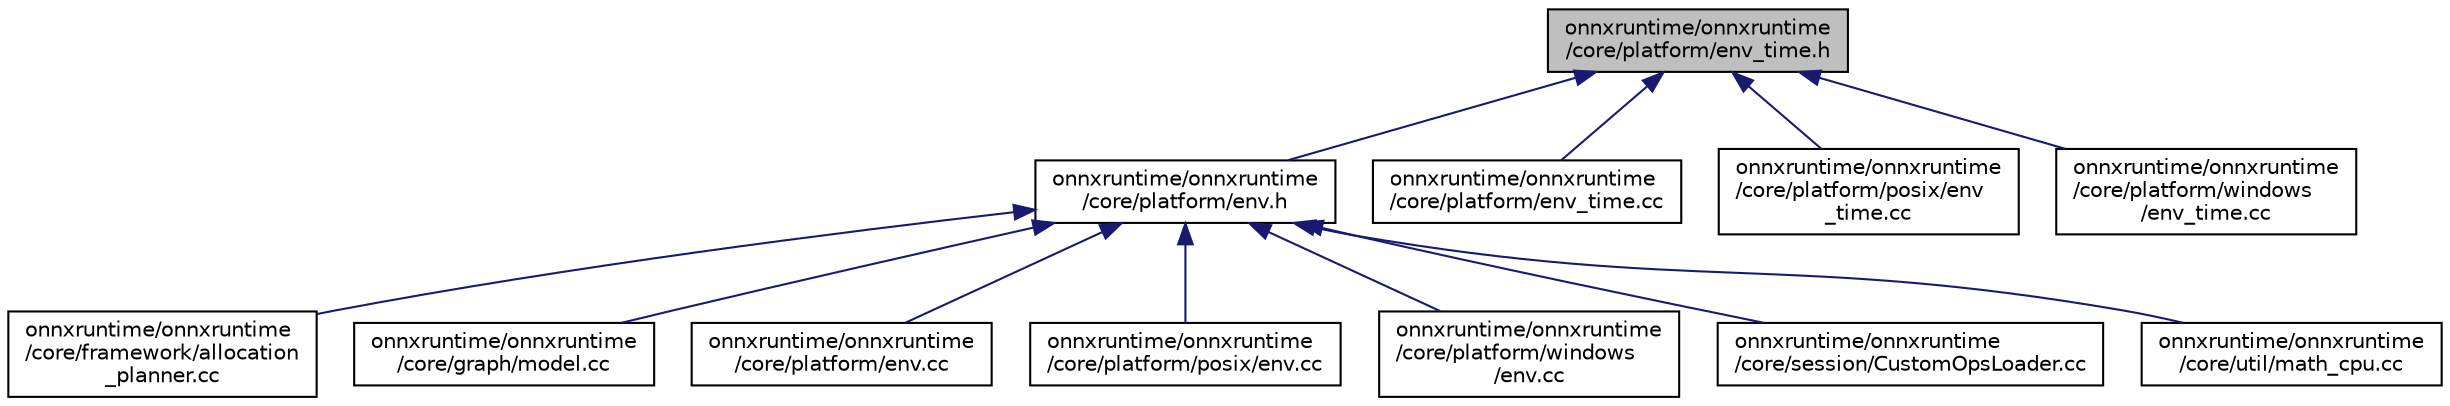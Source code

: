 digraph "onnxruntime/onnxruntime/core/platform/env_time.h"
{
  edge [fontname="Helvetica",fontsize="10",labelfontname="Helvetica",labelfontsize="10"];
  node [fontname="Helvetica",fontsize="10",shape=record];
  Node3 [label="onnxruntime/onnxruntime\l/core/platform/env_time.h",height=0.2,width=0.4,color="black", fillcolor="grey75", style="filled", fontcolor="black"];
  Node3 -> Node4 [dir="back",color="midnightblue",fontsize="10",style="solid"];
  Node4 [label="onnxruntime/onnxruntime\l/core/platform/env.h",height=0.2,width=0.4,color="black", fillcolor="white", style="filled",URL="$env_8h.html"];
  Node4 -> Node5 [dir="back",color="midnightblue",fontsize="10",style="solid"];
  Node5 [label="onnxruntime/onnxruntime\l/core/framework/allocation\l_planner.cc",height=0.2,width=0.4,color="black", fillcolor="white", style="filled",URL="$allocation__planner_8cc.html"];
  Node4 -> Node6 [dir="back",color="midnightblue",fontsize="10",style="solid"];
  Node6 [label="onnxruntime/onnxruntime\l/core/graph/model.cc",height=0.2,width=0.4,color="black", fillcolor="white", style="filled",URL="$model_8cc.html"];
  Node4 -> Node7 [dir="back",color="midnightblue",fontsize="10",style="solid"];
  Node7 [label="onnxruntime/onnxruntime\l/core/platform/env.cc",height=0.2,width=0.4,color="black", fillcolor="white", style="filled",URL="$env_8cc.html"];
  Node4 -> Node8 [dir="back",color="midnightblue",fontsize="10",style="solid"];
  Node8 [label="onnxruntime/onnxruntime\l/core/platform/posix/env.cc",height=0.2,width=0.4,color="black", fillcolor="white", style="filled",URL="$posix_2env_8cc.html"];
  Node4 -> Node9 [dir="back",color="midnightblue",fontsize="10",style="solid"];
  Node9 [label="onnxruntime/onnxruntime\l/core/platform/windows\l/env.cc",height=0.2,width=0.4,color="black", fillcolor="white", style="filled",URL="$windows_2env_8cc.html"];
  Node4 -> Node10 [dir="back",color="midnightblue",fontsize="10",style="solid"];
  Node10 [label="onnxruntime/onnxruntime\l/core/session/CustomOpsLoader.cc",height=0.2,width=0.4,color="black", fillcolor="white", style="filled",URL="$CustomOpsLoader_8cc.html"];
  Node4 -> Node11 [dir="back",color="midnightblue",fontsize="10",style="solid"];
  Node11 [label="onnxruntime/onnxruntime\l/core/util/math_cpu.cc",height=0.2,width=0.4,color="black", fillcolor="white", style="filled",URL="$math__cpu_8cc.html"];
  Node3 -> Node12 [dir="back",color="midnightblue",fontsize="10",style="solid"];
  Node12 [label="onnxruntime/onnxruntime\l/core/platform/env_time.cc",height=0.2,width=0.4,color="black", fillcolor="white", style="filled",URL="$env__time_8cc.html"];
  Node3 -> Node13 [dir="back",color="midnightblue",fontsize="10",style="solid"];
  Node13 [label="onnxruntime/onnxruntime\l/core/platform/posix/env\l_time.cc",height=0.2,width=0.4,color="black", fillcolor="white", style="filled",URL="$posix_2env__time_8cc.html"];
  Node3 -> Node14 [dir="back",color="midnightblue",fontsize="10",style="solid"];
  Node14 [label="onnxruntime/onnxruntime\l/core/platform/windows\l/env_time.cc",height=0.2,width=0.4,color="black", fillcolor="white", style="filled",URL="$windows_2env__time_8cc.html"];
}
